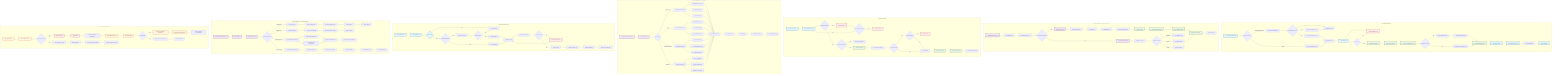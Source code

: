 graph TB
    %% User Management Flow - End User and Platform Manager Perspectives
    %% Better Together Community Engine
    
    %% User Registration Flow
    subgraph "User Registration Flow"
        A[User Initiates Registration] --> B{Platform Privacy?}
        B -->|Public| C[Direct Registration Form]
        B -->|Private/Invitation-Only| D[Invitation Code Required]
        
        D --> E{Valid Invitation Code?}
        E -->|No| F[Show Code Entry Form]
        E -->|Yes| G[Pre-filled Registration Form]
        F --> H[User Enters Code]
        H --> E
        
        C --> I[Registration Form]
        G --> I
        
        I --> J[User Fills Form]
        J --> K{Form Valid?}
        K -->|No| L[Show Validation Errors]
        L --> J
        
        K -->|Yes| M[Create User Account]
        M --> N[Create Person Profile]
        N --> O[Process Legal Agreements]
        
        O --> P{Invitation Present?}
        P -->|Yes| Q[Apply Invitation Roles]
        P -->|No| R[Default Community Member]
        
        Q --> S[Mark Invitation Accepted]
        R --> T[Send Confirmation Email]
        S --> T
        
        T --> U[User Checks Email]
        U --> V[Click Confirmation Link]
        V --> W[Account Activated]
        W --> X[Sign In Available]
    end
    
    %% Platform Manager Invitation Management
    subgraph "Platform Manager - Invitation System"
        PM1[Platform Manager Access] --> PM2[Host Dashboard]
        PM2 --> PM3[Platform Management]
        PM3 --> PM4{Create New Invitation?}
        
        PM4 -->|Yes| PM5[New Invitation Form]
        PM4 -->|No| PM6[View Existing Invitations]
        
        PM5 --> PM7[Set Invitation Details]
        PM7 --> PM8[Assign Roles]
        PM8 --> PM9[Set Validity Period]
        PM9 --> PM10[Add Personal Message]
        PM10 --> PM11[Create Invitation]
        
        PM11 --> PM12[Generate Invitation Token]
        PM12 --> PM13[Queue Invitation Email]
        PM13 --> PM14[Background Email Job]
        PM14 --> PM15[Email Delivered]
        
        PM6 --> PM16[Invitation List View]
        PM16 --> PM17{Invitation Actions?}
        PM17 -->|View URL| PM18[Copy Invitation Link]
        PM17 -->|Resend| PM19[Resend Email Job]
        PM17 -->|Delete| PM20[Remove Invitation]
        
        PM19 --> PM14
    end
    
    %% User Authentication Flow
    subgraph "User Authentication"
        AUTH1[User Sign In Attempt] --> AUTH2[Enter Email/Password]
        AUTH2 --> AUTH3{Credentials Valid?}
        
        AUTH3 -->|No| AUTH4[Show Login Error]
        AUTH4 --> AUTH5{Too Many Attempts?}
        AUTH5 -->|Yes| AUTH6[Account Lockout]
        AUTH5 -->|No| AUTH2
        
        AUTH3 -->|Yes| AUTH7{Account Confirmed?}
        AUTH7 -->|No| AUTH8[Resend Confirmation]
        AUTH7 -->|Yes| AUTH9[Load User Session]
        
        AUTH9 --> AUTH10[Check Platform Privacy]
        AUTH10 --> AUTH11{Private Platform?}
        AUTH11 -->|Yes| AUTH12{Valid Invitation?}
        AUTH12 -->|No| AUTH13[Access Denied]
        AUTH12 -->|Yes| AUTH14[Grant Access]
        AUTH11 -->|No| AUTH14
        
        AUTH14 --> AUTH15[Load User Context]
        AUTH15 --> AUTH16[Cache Permissions]
        AUTH16 --> AUTH17[Redirect to Dashboard]
    end
    
    %% Platform Manager User Support
    subgraph "Platform Manager - User Support"
        SUP1[Support Request Received] --> SUP2[Categorize Issue]
        SUP2 --> SUP3{Issue Type?}
        
        SUP3 -->|Authentication| SUP4[Check Account Status]
        SUP3 -->|Profile| SUP5[Review Profile Data]
        SUP3 -->|Community Access| SUP6[Check Memberships]
        SUP3 -->|Technical| SUP7[System Diagnostics]
        
        SUP4 --> SUP8[Password Reset Tools]
        SUP4 --> SUP9[Email Verification]
        SUP4 --> SUP10[Account Unlock]
        
        SUP5 --> SUP11[Edit Profile Access]
        SUP5 --> SUP12[Privacy Settings]
        SUP5 --> SUP13[Username Changes]
        
        SUP6 --> SUP14[Role Assignment]
        SUP6 --> SUP15[Community Membership]
        SUP6 --> SUP16[Permission Updates]
        
        SUP7 --> SUP17[Error Log Analysis]
        SUP7 --> SUP18[System Health Check]
        SUP7 --> SUP19[Escalate to Tech Team]
        
        SUP8 --> SUP20[Implement Solution]
        SUP9 --> SUP20
        SUP10 --> SUP20
        SUP11 --> SUP20
        SUP12 --> SUP20
        SUP13 --> SUP20
        SUP14 --> SUP20
        SUP15 --> SUP20
        SUP16 --> SUP20
        SUP17 --> SUP20
        SUP18 --> SUP20
        
        SUP20 --> SUP21[Test Resolution]
        SUP21 --> SUP22[Notify User]
        SUP22 --> SUP23[Document Solution]
        SUP23 --> SUP24[Close Support Ticket]
    end
    
    %% User Profile Management
    subgraph "User Profile Management"
        PROF1[User Profile Access] --> PROF2[View Profile Page]
        PROF2 --> PROF3{Edit Profile?}
        PROF3 -->|No| PROF4[View Only Mode]
        PROF3 -->|Yes| PROF5{User Owns Profile?}
        
        PROF5 -->|No| PROF6[Permission Check]
        PROF6 --> PROF7{Admin Access?}
        PROF7 -->|No| PROF4
        PROF7 -->|Yes| PROF8[Admin Edit Mode]
        
        PROF5 -->|Yes| PROF9[User Edit Mode]
        
        PROF8 --> PROF10[Edit Profile Form]
        PROF9 --> PROF10
        
        PROF10 --> PROF11[Update Information]
        PROF11 --> PROF12{Changes Valid?}
        PROF12 -->|No| PROF13[Show Validation Errors]
        PROF13 --> PROF10
        
        PROF12 -->|Yes| PROF14[Save Changes]
        PROF14 --> PROF15[Update Search Index]
        PROF15 --> PROF16[Broadcast Updates]
        PROF16 --> PROF17[Show Success Message]
    end
    
    %% Platform Manager User Administration
    subgraph "Platform Manager - User Administration"
        ADM1[User Administration Access] --> ADM2[User Directory]
        ADM2 --> ADM3[View All Users List]
        ADM3 --> ADM4{Select User Action?}
        
        ADM4 -->|View Details| ADM5[User Profile View]
        ADM4 -->|Edit Account| ADM6[Admin Edit Access]
        ADM4 -->|Role Management| ADM7[Role Assignment Interface]
        ADM4 -->|Delete Account| ADM8[Account Deletion Workflow]
        
        ADM5 --> ADM9[Review User Activity]
        ADM9 --> ADM10[Community Memberships]
        ADM10 --> ADM11[Content History]
        ADM11 --> ADM12[Support History]
        
        ADM6 --> ADM13[Modify Account Details]
        ADM13 --> ADM14[Update Profile Information]
        ADM14 --> ADM15[Audit Log Entry]
        
        ADM7 --> ADM16[Platform Role Assignment]
        ADM7 --> ADM17[Community Role Assignment]
        ADM16 --> ADM18[Permission Recalculation]
        ADM17 --> ADM18
        ADM18 --> ADM19[Cache Permission Updates]
        
        ADM8 --> ADM20[Data Export Option]
        ADM20 --> ADM21[Confirmation Required]
        ADM21 --> ADM22[Account Deletion]
        ADM22 --> ADM23[Data Cleanup Jobs]
        ADM23 --> ADM24[Audit Trail Update]
    end
    
    %% Security and Monitoring
    subgraph "Security and Monitoring"
        SEC1[Security Monitoring] --> SEC2[Failed Login Detection]
        SEC2 --> SEC3{Suspicious Activity?}
        SEC3 -->|Yes| SEC4[Account Lockout]
        SEC3 -->|No| SEC5[Normal Activity Logging]
        
        SEC4 --> SEC6[Security Alert]
        SEC6 --> SEC7[Platform Manager Notification]
        SEC7 --> SEC8[Investigation Required]
        
        SEC5 --> SEC9[Activity Analytics]
        SEC9 --> SEC10[User Engagement Tracking]
        SEC10 --> SEC11[Platform Health Monitoring]
        
        SEC8 --> SEC12[Account Analysis]
        SEC12 --> SEC13{Security Risk?}
        SEC13 -->|Yes| SEC14[Enhanced Security Measures]
        SEC13 -->|No| SEC15[Account Recovery Process]
        
        SEC14 --> SEC16[Password Reset Required]
        SEC15 --> SEC17[User Notification]
        SEC16 --> SEC18[Security Incident Documentation]
    end
    
    %% Styling
    classDef userAction fill:#e1f5fe,stroke:#01579b,stroke-width:2px
    classDef adminAction fill:#f3e5f5,stroke:#4a148c,stroke-width:2px
    classDef systemProcess fill:#e8f5e8,stroke:#1b5e20,stroke-width:2px
    classDef errorState fill:#ffebee,stroke:#b71c1c,stroke-width:2px
    classDef securityProcess fill:#fff3e0,stroke:#e65100,stroke-width:2px
    
    class A,J,U,V,X,AUTH1,AUTH2,PROF1,PROF2,PROF3 userAction
    class PM1,PM5,PM6,SUP1,SUP2,ADM1,ADM2,ADM3 adminAction
    class M,N,O,T,PM11,PM12,PM13,PM14,AUTH9,AUTH15,AUTH16 systemProcess
    class L,AUTH4,AUTH6,AUTH13,PROF13,SEC4,SEC6 errorState
    class SEC1,SEC2,SEC8,SEC12,SEC14,SEC16 securityProcess